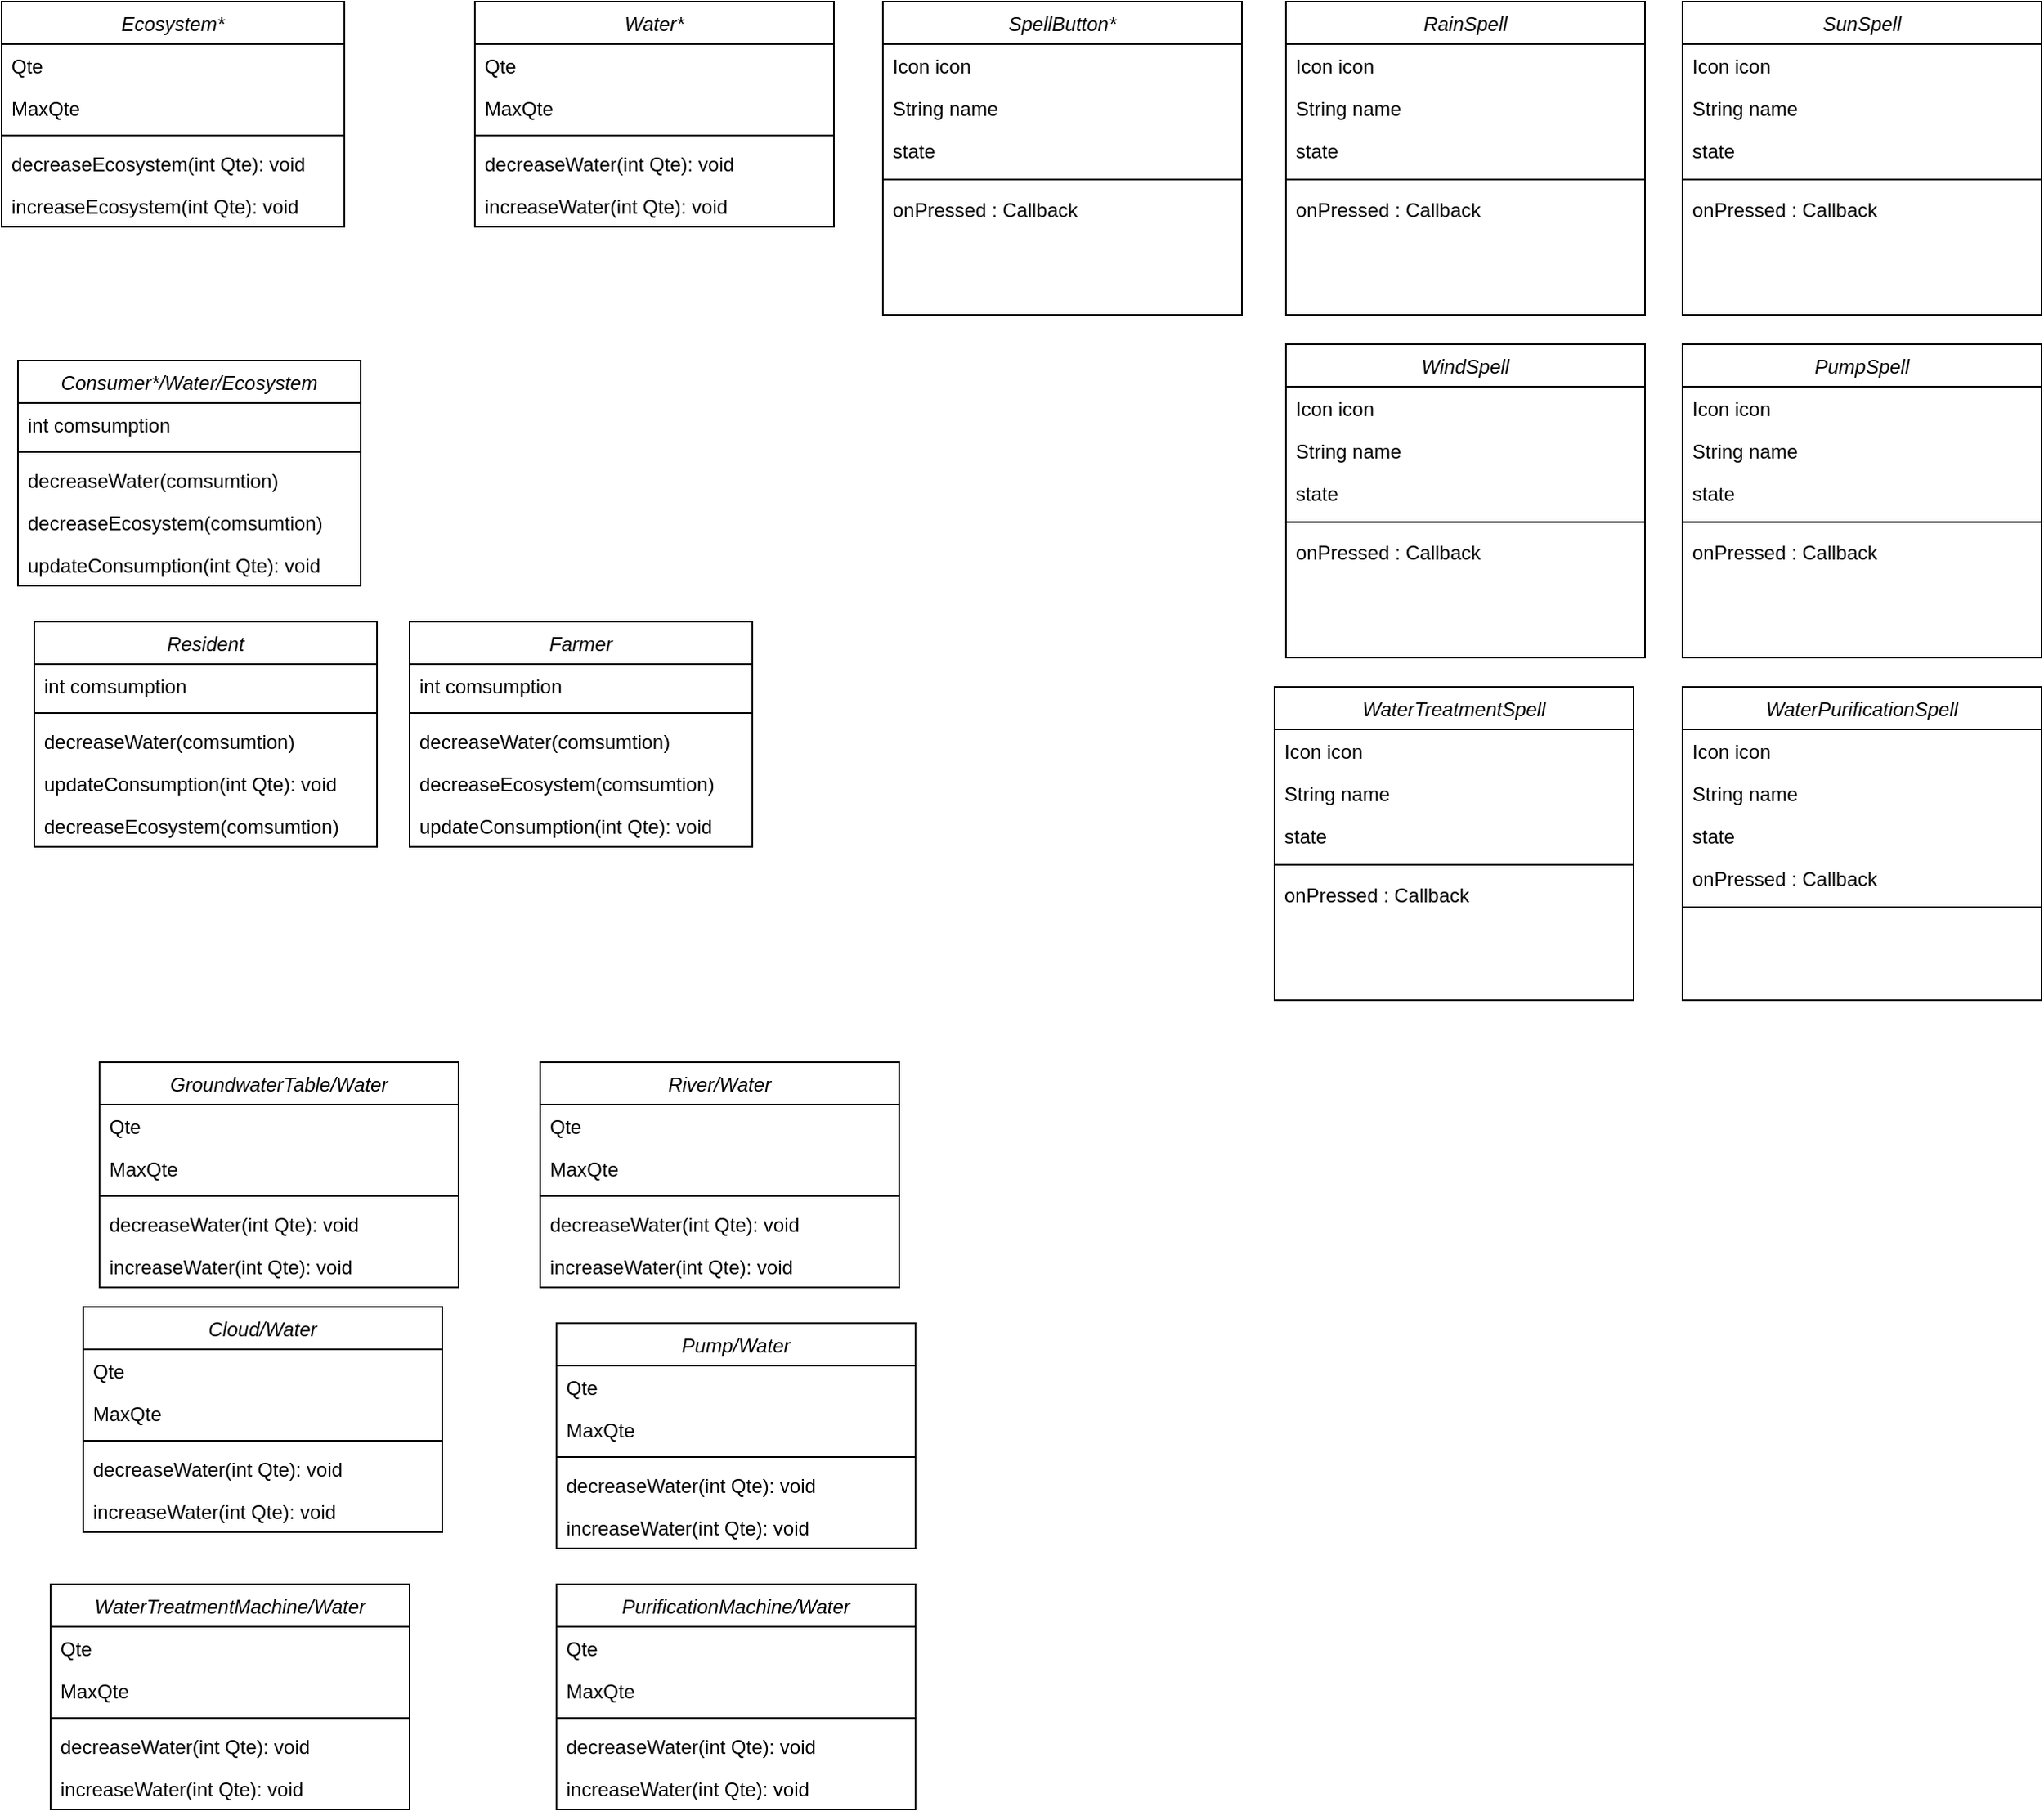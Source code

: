 <mxfile version="15.8.5" type="github">
  <diagram id="C5RBs43oDa-KdzZeNtuy" name="Page-1">
    <mxGraphModel dx="1422" dy="794" grid="1" gridSize="10" guides="1" tooltips="1" connect="1" arrows="1" fold="1" page="1" pageScale="1" pageWidth="827" pageHeight="1169" math="0" shadow="0">
      <root>
        <mxCell id="WIyWlLk6GJQsqaUBKTNV-0" />
        <mxCell id="WIyWlLk6GJQsqaUBKTNV-1" parent="WIyWlLk6GJQsqaUBKTNV-0" />
        <mxCell id="zkfFHV4jXpPFQw0GAbJ--0" value="Ecosystem*" style="swimlane;fontStyle=2;align=center;verticalAlign=top;childLayout=stackLayout;horizontal=1;startSize=26;horizontalStack=0;resizeParent=1;resizeLast=0;collapsible=1;marginBottom=0;rounded=0;shadow=0;strokeWidth=1;" parent="WIyWlLk6GJQsqaUBKTNV-1" vertex="1">
          <mxGeometry x="40" y="80" width="210" height="138" as="geometry">
            <mxRectangle x="230" y="140" width="160" height="26" as="alternateBounds" />
          </mxGeometry>
        </mxCell>
        <mxCell id="zkfFHV4jXpPFQw0GAbJ--1" value="Qte" style="text;align=left;verticalAlign=top;spacingLeft=4;spacingRight=4;overflow=hidden;rotatable=0;points=[[0,0.5],[1,0.5]];portConstraint=eastwest;" parent="zkfFHV4jXpPFQw0GAbJ--0" vertex="1">
          <mxGeometry y="26" width="210" height="26" as="geometry" />
        </mxCell>
        <mxCell id="zkfFHV4jXpPFQw0GAbJ--2" value="MaxQte" style="text;align=left;verticalAlign=top;spacingLeft=4;spacingRight=4;overflow=hidden;rotatable=0;points=[[0,0.5],[1,0.5]];portConstraint=eastwest;rounded=0;shadow=0;html=0;" parent="zkfFHV4jXpPFQw0GAbJ--0" vertex="1">
          <mxGeometry y="52" width="210" height="26" as="geometry" />
        </mxCell>
        <mxCell id="zkfFHV4jXpPFQw0GAbJ--4" value="" style="line;html=1;strokeWidth=1;align=left;verticalAlign=middle;spacingTop=-1;spacingLeft=3;spacingRight=3;rotatable=0;labelPosition=right;points=[];portConstraint=eastwest;" parent="zkfFHV4jXpPFQw0GAbJ--0" vertex="1">
          <mxGeometry y="78" width="210" height="8" as="geometry" />
        </mxCell>
        <mxCell id="zkfFHV4jXpPFQw0GAbJ--5" value="decreaseEcosystem(int Qte): void" style="text;align=left;verticalAlign=top;spacingLeft=4;spacingRight=4;overflow=hidden;rotatable=0;points=[[0,0.5],[1,0.5]];portConstraint=eastwest;" parent="zkfFHV4jXpPFQw0GAbJ--0" vertex="1">
          <mxGeometry y="86" width="210" height="26" as="geometry" />
        </mxCell>
        <mxCell id="nqEdvF_mnoYZQ2Jsdnw8-0" value="increaseEcosystem(int Qte): void" style="text;align=left;verticalAlign=top;spacingLeft=4;spacingRight=4;overflow=hidden;rotatable=0;points=[[0,0.5],[1,0.5]];portConstraint=eastwest;" vertex="1" parent="zkfFHV4jXpPFQw0GAbJ--0">
          <mxGeometry y="112" width="210" height="26" as="geometry" />
        </mxCell>
        <mxCell id="nqEdvF_mnoYZQ2Jsdnw8-1" value="Water*" style="swimlane;fontStyle=2;align=center;verticalAlign=top;childLayout=stackLayout;horizontal=1;startSize=26;horizontalStack=0;resizeParent=1;resizeLast=0;collapsible=1;marginBottom=0;rounded=0;shadow=0;strokeWidth=1;" vertex="1" parent="WIyWlLk6GJQsqaUBKTNV-1">
          <mxGeometry x="330" y="80" width="220" height="138" as="geometry">
            <mxRectangle x="230" y="140" width="160" height="26" as="alternateBounds" />
          </mxGeometry>
        </mxCell>
        <mxCell id="nqEdvF_mnoYZQ2Jsdnw8-2" value="Qte" style="text;align=left;verticalAlign=top;spacingLeft=4;spacingRight=4;overflow=hidden;rotatable=0;points=[[0,0.5],[1,0.5]];portConstraint=eastwest;" vertex="1" parent="nqEdvF_mnoYZQ2Jsdnw8-1">
          <mxGeometry y="26" width="220" height="26" as="geometry" />
        </mxCell>
        <mxCell id="nqEdvF_mnoYZQ2Jsdnw8-3" value="MaxQte" style="text;align=left;verticalAlign=top;spacingLeft=4;spacingRight=4;overflow=hidden;rotatable=0;points=[[0,0.5],[1,0.5]];portConstraint=eastwest;rounded=0;shadow=0;html=0;" vertex="1" parent="nqEdvF_mnoYZQ2Jsdnw8-1">
          <mxGeometry y="52" width="220" height="26" as="geometry" />
        </mxCell>
        <mxCell id="nqEdvF_mnoYZQ2Jsdnw8-4" value="" style="line;html=1;strokeWidth=1;align=left;verticalAlign=middle;spacingTop=-1;spacingLeft=3;spacingRight=3;rotatable=0;labelPosition=right;points=[];portConstraint=eastwest;" vertex="1" parent="nqEdvF_mnoYZQ2Jsdnw8-1">
          <mxGeometry y="78" width="220" height="8" as="geometry" />
        </mxCell>
        <mxCell id="nqEdvF_mnoYZQ2Jsdnw8-5" value="decreaseWater(int Qte): void" style="text;align=left;verticalAlign=top;spacingLeft=4;spacingRight=4;overflow=hidden;rotatable=0;points=[[0,0.5],[1,0.5]];portConstraint=eastwest;" vertex="1" parent="nqEdvF_mnoYZQ2Jsdnw8-1">
          <mxGeometry y="86" width="220" height="26" as="geometry" />
        </mxCell>
        <mxCell id="nqEdvF_mnoYZQ2Jsdnw8-6" value="increaseWater(int Qte): void" style="text;align=left;verticalAlign=top;spacingLeft=4;spacingRight=4;overflow=hidden;rotatable=0;points=[[0,0.5],[1,0.5]];portConstraint=eastwest;" vertex="1" parent="nqEdvF_mnoYZQ2Jsdnw8-1">
          <mxGeometry y="112" width="220" height="26" as="geometry" />
        </mxCell>
        <mxCell id="nqEdvF_mnoYZQ2Jsdnw8-7" value="SpellButton*" style="swimlane;fontStyle=2;align=center;verticalAlign=top;childLayout=stackLayout;horizontal=1;startSize=26;horizontalStack=0;resizeParent=1;resizeLast=0;collapsible=1;marginBottom=0;rounded=0;shadow=0;strokeWidth=1;" vertex="1" parent="WIyWlLk6GJQsqaUBKTNV-1">
          <mxGeometry x="580" y="80" width="220" height="192" as="geometry">
            <mxRectangle x="230" y="140" width="160" height="26" as="alternateBounds" />
          </mxGeometry>
        </mxCell>
        <mxCell id="nqEdvF_mnoYZQ2Jsdnw8-8" value="Icon icon" style="text;align=left;verticalAlign=top;spacingLeft=4;spacingRight=4;overflow=hidden;rotatable=0;points=[[0,0.5],[1,0.5]];portConstraint=eastwest;" vertex="1" parent="nqEdvF_mnoYZQ2Jsdnw8-7">
          <mxGeometry y="26" width="220" height="26" as="geometry" />
        </mxCell>
        <mxCell id="nqEdvF_mnoYZQ2Jsdnw8-9" value="String name" style="text;align=left;verticalAlign=top;spacingLeft=4;spacingRight=4;overflow=hidden;rotatable=0;points=[[0,0.5],[1,0.5]];portConstraint=eastwest;rounded=0;shadow=0;html=0;" vertex="1" parent="nqEdvF_mnoYZQ2Jsdnw8-7">
          <mxGeometry y="52" width="220" height="26" as="geometry" />
        </mxCell>
        <mxCell id="nqEdvF_mnoYZQ2Jsdnw8-14" value="state" style="text;align=left;verticalAlign=top;spacingLeft=4;spacingRight=4;overflow=hidden;rotatable=0;points=[[0,0.5],[1,0.5]];portConstraint=eastwest;rounded=0;shadow=0;html=0;" vertex="1" parent="nqEdvF_mnoYZQ2Jsdnw8-7">
          <mxGeometry y="78" width="220" height="26" as="geometry" />
        </mxCell>
        <mxCell id="nqEdvF_mnoYZQ2Jsdnw8-10" value="" style="line;html=1;strokeWidth=1;align=left;verticalAlign=middle;spacingTop=-1;spacingLeft=3;spacingRight=3;rotatable=0;labelPosition=right;points=[];portConstraint=eastwest;" vertex="1" parent="nqEdvF_mnoYZQ2Jsdnw8-7">
          <mxGeometry y="104" width="220" height="10" as="geometry" />
        </mxCell>
        <mxCell id="nqEdvF_mnoYZQ2Jsdnw8-13" value="onPressed : Callback" style="text;align=left;verticalAlign=top;spacingLeft=4;spacingRight=4;overflow=hidden;rotatable=0;points=[[0,0.5],[1,0.5]];portConstraint=eastwest;rounded=0;shadow=0;html=0;" vertex="1" parent="nqEdvF_mnoYZQ2Jsdnw8-7">
          <mxGeometry y="114" width="220" height="26" as="geometry" />
        </mxCell>
        <mxCell id="nqEdvF_mnoYZQ2Jsdnw8-15" value="RainSpell" style="swimlane;fontStyle=2;align=center;verticalAlign=top;childLayout=stackLayout;horizontal=1;startSize=26;horizontalStack=0;resizeParent=1;resizeLast=0;collapsible=1;marginBottom=0;rounded=0;shadow=0;strokeWidth=1;" vertex="1" parent="WIyWlLk6GJQsqaUBKTNV-1">
          <mxGeometry x="827" y="80" width="220" height="192" as="geometry">
            <mxRectangle x="230" y="140" width="160" height="26" as="alternateBounds" />
          </mxGeometry>
        </mxCell>
        <mxCell id="nqEdvF_mnoYZQ2Jsdnw8-16" value="Icon icon" style="text;align=left;verticalAlign=top;spacingLeft=4;spacingRight=4;overflow=hidden;rotatable=0;points=[[0,0.5],[1,0.5]];portConstraint=eastwest;" vertex="1" parent="nqEdvF_mnoYZQ2Jsdnw8-15">
          <mxGeometry y="26" width="220" height="26" as="geometry" />
        </mxCell>
        <mxCell id="nqEdvF_mnoYZQ2Jsdnw8-17" value="String name" style="text;align=left;verticalAlign=top;spacingLeft=4;spacingRight=4;overflow=hidden;rotatable=0;points=[[0,0.5],[1,0.5]];portConstraint=eastwest;rounded=0;shadow=0;html=0;" vertex="1" parent="nqEdvF_mnoYZQ2Jsdnw8-15">
          <mxGeometry y="52" width="220" height="26" as="geometry" />
        </mxCell>
        <mxCell id="nqEdvF_mnoYZQ2Jsdnw8-19" value="state" style="text;align=left;verticalAlign=top;spacingLeft=4;spacingRight=4;overflow=hidden;rotatable=0;points=[[0,0.5],[1,0.5]];portConstraint=eastwest;rounded=0;shadow=0;html=0;" vertex="1" parent="nqEdvF_mnoYZQ2Jsdnw8-15">
          <mxGeometry y="78" width="220" height="26" as="geometry" />
        </mxCell>
        <mxCell id="nqEdvF_mnoYZQ2Jsdnw8-20" value="" style="line;html=1;strokeWidth=1;align=left;verticalAlign=middle;spacingTop=-1;spacingLeft=3;spacingRight=3;rotatable=0;labelPosition=right;points=[];portConstraint=eastwest;" vertex="1" parent="nqEdvF_mnoYZQ2Jsdnw8-15">
          <mxGeometry y="104" width="220" height="10" as="geometry" />
        </mxCell>
        <mxCell id="nqEdvF_mnoYZQ2Jsdnw8-23" value="onPressed : Callback" style="text;align=left;verticalAlign=top;spacingLeft=4;spacingRight=4;overflow=hidden;rotatable=0;points=[[0,0.5],[1,0.5]];portConstraint=eastwest;rounded=0;shadow=0;html=0;" vertex="1" parent="nqEdvF_mnoYZQ2Jsdnw8-15">
          <mxGeometry y="114" width="220" height="26" as="geometry" />
        </mxCell>
        <mxCell id="nqEdvF_mnoYZQ2Jsdnw8-24" value="SunSpell" style="swimlane;fontStyle=2;align=center;verticalAlign=top;childLayout=stackLayout;horizontal=1;startSize=26;horizontalStack=0;resizeParent=1;resizeLast=0;collapsible=1;marginBottom=0;rounded=0;shadow=0;strokeWidth=1;" vertex="1" parent="WIyWlLk6GJQsqaUBKTNV-1">
          <mxGeometry x="1070" y="80" width="220" height="192" as="geometry">
            <mxRectangle x="230" y="140" width="160" height="26" as="alternateBounds" />
          </mxGeometry>
        </mxCell>
        <mxCell id="nqEdvF_mnoYZQ2Jsdnw8-25" value="Icon icon" style="text;align=left;verticalAlign=top;spacingLeft=4;spacingRight=4;overflow=hidden;rotatable=0;points=[[0,0.5],[1,0.5]];portConstraint=eastwest;" vertex="1" parent="nqEdvF_mnoYZQ2Jsdnw8-24">
          <mxGeometry y="26" width="220" height="26" as="geometry" />
        </mxCell>
        <mxCell id="nqEdvF_mnoYZQ2Jsdnw8-26" value="String name" style="text;align=left;verticalAlign=top;spacingLeft=4;spacingRight=4;overflow=hidden;rotatable=0;points=[[0,0.5],[1,0.5]];portConstraint=eastwest;rounded=0;shadow=0;html=0;" vertex="1" parent="nqEdvF_mnoYZQ2Jsdnw8-24">
          <mxGeometry y="52" width="220" height="26" as="geometry" />
        </mxCell>
        <mxCell id="nqEdvF_mnoYZQ2Jsdnw8-27" value="state" style="text;align=left;verticalAlign=top;spacingLeft=4;spacingRight=4;overflow=hidden;rotatable=0;points=[[0,0.5],[1,0.5]];portConstraint=eastwest;rounded=0;shadow=0;html=0;" vertex="1" parent="nqEdvF_mnoYZQ2Jsdnw8-24">
          <mxGeometry y="78" width="220" height="26" as="geometry" />
        </mxCell>
        <mxCell id="nqEdvF_mnoYZQ2Jsdnw8-28" value="" style="line;html=1;strokeWidth=1;align=left;verticalAlign=middle;spacingTop=-1;spacingLeft=3;spacingRight=3;rotatable=0;labelPosition=right;points=[];portConstraint=eastwest;" vertex="1" parent="nqEdvF_mnoYZQ2Jsdnw8-24">
          <mxGeometry y="104" width="220" height="10" as="geometry" />
        </mxCell>
        <mxCell id="nqEdvF_mnoYZQ2Jsdnw8-29" value="onPressed : Callback" style="text;align=left;verticalAlign=top;spacingLeft=4;spacingRight=4;overflow=hidden;rotatable=0;points=[[0,0.5],[1,0.5]];portConstraint=eastwest;rounded=0;shadow=0;html=0;" vertex="1" parent="nqEdvF_mnoYZQ2Jsdnw8-24">
          <mxGeometry y="114" width="220" height="26" as="geometry" />
        </mxCell>
        <mxCell id="nqEdvF_mnoYZQ2Jsdnw8-30" value="WindSpell" style="swimlane;fontStyle=2;align=center;verticalAlign=top;childLayout=stackLayout;horizontal=1;startSize=26;horizontalStack=0;resizeParent=1;resizeLast=0;collapsible=1;marginBottom=0;rounded=0;shadow=0;strokeWidth=1;" vertex="1" parent="WIyWlLk6GJQsqaUBKTNV-1">
          <mxGeometry x="827" y="290" width="220" height="192" as="geometry">
            <mxRectangle x="230" y="140" width="160" height="26" as="alternateBounds" />
          </mxGeometry>
        </mxCell>
        <mxCell id="nqEdvF_mnoYZQ2Jsdnw8-31" value="Icon icon" style="text;align=left;verticalAlign=top;spacingLeft=4;spacingRight=4;overflow=hidden;rotatable=0;points=[[0,0.5],[1,0.5]];portConstraint=eastwest;" vertex="1" parent="nqEdvF_mnoYZQ2Jsdnw8-30">
          <mxGeometry y="26" width="220" height="26" as="geometry" />
        </mxCell>
        <mxCell id="nqEdvF_mnoYZQ2Jsdnw8-32" value="String name" style="text;align=left;verticalAlign=top;spacingLeft=4;spacingRight=4;overflow=hidden;rotatable=0;points=[[0,0.5],[1,0.5]];portConstraint=eastwest;rounded=0;shadow=0;html=0;" vertex="1" parent="nqEdvF_mnoYZQ2Jsdnw8-30">
          <mxGeometry y="52" width="220" height="26" as="geometry" />
        </mxCell>
        <mxCell id="nqEdvF_mnoYZQ2Jsdnw8-33" value="state" style="text;align=left;verticalAlign=top;spacingLeft=4;spacingRight=4;overflow=hidden;rotatable=0;points=[[0,0.5],[1,0.5]];portConstraint=eastwest;rounded=0;shadow=0;html=0;" vertex="1" parent="nqEdvF_mnoYZQ2Jsdnw8-30">
          <mxGeometry y="78" width="220" height="26" as="geometry" />
        </mxCell>
        <mxCell id="nqEdvF_mnoYZQ2Jsdnw8-34" value="" style="line;html=1;strokeWidth=1;align=left;verticalAlign=middle;spacingTop=-1;spacingLeft=3;spacingRight=3;rotatable=0;labelPosition=right;points=[];portConstraint=eastwest;" vertex="1" parent="nqEdvF_mnoYZQ2Jsdnw8-30">
          <mxGeometry y="104" width="220" height="10" as="geometry" />
        </mxCell>
        <mxCell id="nqEdvF_mnoYZQ2Jsdnw8-35" value="onPressed : Callback" style="text;align=left;verticalAlign=top;spacingLeft=4;spacingRight=4;overflow=hidden;rotatable=0;points=[[0,0.5],[1,0.5]];portConstraint=eastwest;rounded=0;shadow=0;html=0;" vertex="1" parent="nqEdvF_mnoYZQ2Jsdnw8-30">
          <mxGeometry y="114" width="220" height="26" as="geometry" />
        </mxCell>
        <mxCell id="nqEdvF_mnoYZQ2Jsdnw8-36" value="PumpSpell" style="swimlane;fontStyle=2;align=center;verticalAlign=top;childLayout=stackLayout;horizontal=1;startSize=26;horizontalStack=0;resizeParent=1;resizeLast=0;collapsible=1;marginBottom=0;rounded=0;shadow=0;strokeWidth=1;" vertex="1" parent="WIyWlLk6GJQsqaUBKTNV-1">
          <mxGeometry x="1070" y="290" width="220" height="192" as="geometry">
            <mxRectangle x="230" y="140" width="160" height="26" as="alternateBounds" />
          </mxGeometry>
        </mxCell>
        <mxCell id="nqEdvF_mnoYZQ2Jsdnw8-37" value="Icon icon" style="text;align=left;verticalAlign=top;spacingLeft=4;spacingRight=4;overflow=hidden;rotatable=0;points=[[0,0.5],[1,0.5]];portConstraint=eastwest;" vertex="1" parent="nqEdvF_mnoYZQ2Jsdnw8-36">
          <mxGeometry y="26" width="220" height="26" as="geometry" />
        </mxCell>
        <mxCell id="nqEdvF_mnoYZQ2Jsdnw8-38" value="String name" style="text;align=left;verticalAlign=top;spacingLeft=4;spacingRight=4;overflow=hidden;rotatable=0;points=[[0,0.5],[1,0.5]];portConstraint=eastwest;rounded=0;shadow=0;html=0;" vertex="1" parent="nqEdvF_mnoYZQ2Jsdnw8-36">
          <mxGeometry y="52" width="220" height="26" as="geometry" />
        </mxCell>
        <mxCell id="nqEdvF_mnoYZQ2Jsdnw8-39" value="state" style="text;align=left;verticalAlign=top;spacingLeft=4;spacingRight=4;overflow=hidden;rotatable=0;points=[[0,0.5],[1,0.5]];portConstraint=eastwest;rounded=0;shadow=0;html=0;" vertex="1" parent="nqEdvF_mnoYZQ2Jsdnw8-36">
          <mxGeometry y="78" width="220" height="26" as="geometry" />
        </mxCell>
        <mxCell id="nqEdvF_mnoYZQ2Jsdnw8-40" value="" style="line;html=1;strokeWidth=1;align=left;verticalAlign=middle;spacingTop=-1;spacingLeft=3;spacingRight=3;rotatable=0;labelPosition=right;points=[];portConstraint=eastwest;" vertex="1" parent="nqEdvF_mnoYZQ2Jsdnw8-36">
          <mxGeometry y="104" width="220" height="10" as="geometry" />
        </mxCell>
        <mxCell id="nqEdvF_mnoYZQ2Jsdnw8-41" value="onPressed : Callback" style="text;align=left;verticalAlign=top;spacingLeft=4;spacingRight=4;overflow=hidden;rotatable=0;points=[[0,0.5],[1,0.5]];portConstraint=eastwest;rounded=0;shadow=0;html=0;" vertex="1" parent="nqEdvF_mnoYZQ2Jsdnw8-36">
          <mxGeometry y="114" width="220" height="26" as="geometry" />
        </mxCell>
        <mxCell id="nqEdvF_mnoYZQ2Jsdnw8-42" value="WaterTreatmentSpell" style="swimlane;fontStyle=2;align=center;verticalAlign=top;childLayout=stackLayout;horizontal=1;startSize=26;horizontalStack=0;resizeParent=1;resizeLast=0;collapsible=1;marginBottom=0;rounded=0;shadow=0;strokeWidth=1;" vertex="1" parent="WIyWlLk6GJQsqaUBKTNV-1">
          <mxGeometry x="820" y="500" width="220" height="192" as="geometry">
            <mxRectangle x="230" y="140" width="160" height="26" as="alternateBounds" />
          </mxGeometry>
        </mxCell>
        <mxCell id="nqEdvF_mnoYZQ2Jsdnw8-43" value="Icon icon" style="text;align=left;verticalAlign=top;spacingLeft=4;spacingRight=4;overflow=hidden;rotatable=0;points=[[0,0.5],[1,0.5]];portConstraint=eastwest;" vertex="1" parent="nqEdvF_mnoYZQ2Jsdnw8-42">
          <mxGeometry y="26" width="220" height="26" as="geometry" />
        </mxCell>
        <mxCell id="nqEdvF_mnoYZQ2Jsdnw8-44" value="String name" style="text;align=left;verticalAlign=top;spacingLeft=4;spacingRight=4;overflow=hidden;rotatable=0;points=[[0,0.5],[1,0.5]];portConstraint=eastwest;rounded=0;shadow=0;html=0;" vertex="1" parent="nqEdvF_mnoYZQ2Jsdnw8-42">
          <mxGeometry y="52" width="220" height="26" as="geometry" />
        </mxCell>
        <mxCell id="nqEdvF_mnoYZQ2Jsdnw8-45" value="state" style="text;align=left;verticalAlign=top;spacingLeft=4;spacingRight=4;overflow=hidden;rotatable=0;points=[[0,0.5],[1,0.5]];portConstraint=eastwest;rounded=0;shadow=0;html=0;" vertex="1" parent="nqEdvF_mnoYZQ2Jsdnw8-42">
          <mxGeometry y="78" width="220" height="26" as="geometry" />
        </mxCell>
        <mxCell id="nqEdvF_mnoYZQ2Jsdnw8-46" value="" style="line;html=1;strokeWidth=1;align=left;verticalAlign=middle;spacingTop=-1;spacingLeft=3;spacingRight=3;rotatable=0;labelPosition=right;points=[];portConstraint=eastwest;" vertex="1" parent="nqEdvF_mnoYZQ2Jsdnw8-42">
          <mxGeometry y="104" width="220" height="10" as="geometry" />
        </mxCell>
        <mxCell id="nqEdvF_mnoYZQ2Jsdnw8-47" value="onPressed : Callback" style="text;align=left;verticalAlign=top;spacingLeft=4;spacingRight=4;overflow=hidden;rotatable=0;points=[[0,0.5],[1,0.5]];portConstraint=eastwest;rounded=0;shadow=0;html=0;" vertex="1" parent="nqEdvF_mnoYZQ2Jsdnw8-42">
          <mxGeometry y="114" width="220" height="26" as="geometry" />
        </mxCell>
        <mxCell id="nqEdvF_mnoYZQ2Jsdnw8-48" value="WaterPurificationSpell" style="swimlane;fontStyle=2;align=center;verticalAlign=top;childLayout=stackLayout;horizontal=1;startSize=26;horizontalStack=0;resizeParent=1;resizeLast=0;collapsible=1;marginBottom=0;rounded=0;shadow=0;strokeWidth=1;" vertex="1" parent="WIyWlLk6GJQsqaUBKTNV-1">
          <mxGeometry x="1070" y="500" width="220" height="192" as="geometry">
            <mxRectangle x="230" y="140" width="160" height="26" as="alternateBounds" />
          </mxGeometry>
        </mxCell>
        <mxCell id="nqEdvF_mnoYZQ2Jsdnw8-49" value="Icon icon" style="text;align=left;verticalAlign=top;spacingLeft=4;spacingRight=4;overflow=hidden;rotatable=0;points=[[0,0.5],[1,0.5]];portConstraint=eastwest;" vertex="1" parent="nqEdvF_mnoYZQ2Jsdnw8-48">
          <mxGeometry y="26" width="220" height="26" as="geometry" />
        </mxCell>
        <mxCell id="nqEdvF_mnoYZQ2Jsdnw8-50" value="String name" style="text;align=left;verticalAlign=top;spacingLeft=4;spacingRight=4;overflow=hidden;rotatable=0;points=[[0,0.5],[1,0.5]];portConstraint=eastwest;rounded=0;shadow=0;html=0;" vertex="1" parent="nqEdvF_mnoYZQ2Jsdnw8-48">
          <mxGeometry y="52" width="220" height="26" as="geometry" />
        </mxCell>
        <mxCell id="nqEdvF_mnoYZQ2Jsdnw8-51" value="state" style="text;align=left;verticalAlign=top;spacingLeft=4;spacingRight=4;overflow=hidden;rotatable=0;points=[[0,0.5],[1,0.5]];portConstraint=eastwest;rounded=0;shadow=0;html=0;" vertex="1" parent="nqEdvF_mnoYZQ2Jsdnw8-48">
          <mxGeometry y="78" width="220" height="26" as="geometry" />
        </mxCell>
        <mxCell id="nqEdvF_mnoYZQ2Jsdnw8-53" value="onPressed : Callback" style="text;align=left;verticalAlign=top;spacingLeft=4;spacingRight=4;overflow=hidden;rotatable=0;points=[[0,0.5],[1,0.5]];portConstraint=eastwest;rounded=0;shadow=0;html=0;" vertex="1" parent="nqEdvF_mnoYZQ2Jsdnw8-48">
          <mxGeometry y="104" width="220" height="26" as="geometry" />
        </mxCell>
        <mxCell id="nqEdvF_mnoYZQ2Jsdnw8-52" value="" style="line;html=1;strokeWidth=1;align=left;verticalAlign=middle;spacingTop=-1;spacingLeft=3;spacingRight=3;rotatable=0;labelPosition=right;points=[];portConstraint=eastwest;" vertex="1" parent="nqEdvF_mnoYZQ2Jsdnw8-48">
          <mxGeometry y="130" width="220" height="10" as="geometry" />
        </mxCell>
        <mxCell id="nqEdvF_mnoYZQ2Jsdnw8-55" value="Farmer" style="swimlane;fontStyle=2;align=center;verticalAlign=top;childLayout=stackLayout;horizontal=1;startSize=26;horizontalStack=0;resizeParent=1;resizeLast=0;collapsible=1;marginBottom=0;rounded=0;shadow=0;strokeWidth=1;" vertex="1" parent="WIyWlLk6GJQsqaUBKTNV-1">
          <mxGeometry x="290" y="460" width="210" height="138" as="geometry">
            <mxRectangle x="230" y="140" width="160" height="26" as="alternateBounds" />
          </mxGeometry>
        </mxCell>
        <mxCell id="nqEdvF_mnoYZQ2Jsdnw8-56" value="int comsumption" style="text;align=left;verticalAlign=top;spacingLeft=4;spacingRight=4;overflow=hidden;rotatable=0;points=[[0,0.5],[1,0.5]];portConstraint=eastwest;" vertex="1" parent="nqEdvF_mnoYZQ2Jsdnw8-55">
          <mxGeometry y="26" width="210" height="26" as="geometry" />
        </mxCell>
        <mxCell id="nqEdvF_mnoYZQ2Jsdnw8-58" value="" style="line;html=1;strokeWidth=1;align=left;verticalAlign=middle;spacingTop=-1;spacingLeft=3;spacingRight=3;rotatable=0;labelPosition=right;points=[];portConstraint=eastwest;" vertex="1" parent="nqEdvF_mnoYZQ2Jsdnw8-55">
          <mxGeometry y="52" width="210" height="8" as="geometry" />
        </mxCell>
        <mxCell id="nqEdvF_mnoYZQ2Jsdnw8-80" value="decreaseWater(comsumtion)" style="text;align=left;verticalAlign=top;spacingLeft=4;spacingRight=4;overflow=hidden;rotatable=0;points=[[0,0.5],[1,0.5]];portConstraint=eastwest;" vertex="1" parent="nqEdvF_mnoYZQ2Jsdnw8-55">
          <mxGeometry y="60" width="210" height="26" as="geometry" />
        </mxCell>
        <mxCell id="nqEdvF_mnoYZQ2Jsdnw8-82" value="decreaseEcosystem(comsumtion)" style="text;align=left;verticalAlign=top;spacingLeft=4;spacingRight=4;overflow=hidden;rotatable=0;points=[[0,0.5],[1,0.5]];portConstraint=eastwest;" vertex="1" parent="nqEdvF_mnoYZQ2Jsdnw8-55">
          <mxGeometry y="86" width="210" height="26" as="geometry" />
        </mxCell>
        <mxCell id="nqEdvF_mnoYZQ2Jsdnw8-81" value="updateConsumption(int Qte): void" style="text;align=left;verticalAlign=top;spacingLeft=4;spacingRight=4;overflow=hidden;rotatable=0;points=[[0,0.5],[1,0.5]];portConstraint=eastwest;" vertex="1" parent="nqEdvF_mnoYZQ2Jsdnw8-55">
          <mxGeometry y="112" width="210" height="26" as="geometry" />
        </mxCell>
        <mxCell id="nqEdvF_mnoYZQ2Jsdnw8-61" value="Resident" style="swimlane;fontStyle=2;align=center;verticalAlign=top;childLayout=stackLayout;horizontal=1;startSize=26;horizontalStack=0;resizeParent=1;resizeLast=0;collapsible=1;marginBottom=0;rounded=0;shadow=0;strokeWidth=1;" vertex="1" parent="WIyWlLk6GJQsqaUBKTNV-1">
          <mxGeometry x="60" y="460" width="210" height="138" as="geometry">
            <mxRectangle x="230" y="140" width="160" height="26" as="alternateBounds" />
          </mxGeometry>
        </mxCell>
        <mxCell id="nqEdvF_mnoYZQ2Jsdnw8-62" value="int comsumption" style="text;align=left;verticalAlign=top;spacingLeft=4;spacingRight=4;overflow=hidden;rotatable=0;points=[[0,0.5],[1,0.5]];portConstraint=eastwest;" vertex="1" parent="nqEdvF_mnoYZQ2Jsdnw8-61">
          <mxGeometry y="26" width="210" height="26" as="geometry" />
        </mxCell>
        <mxCell id="nqEdvF_mnoYZQ2Jsdnw8-64" value="" style="line;html=1;strokeWidth=1;align=left;verticalAlign=middle;spacingTop=-1;spacingLeft=3;spacingRight=3;rotatable=0;labelPosition=right;points=[];portConstraint=eastwest;" vertex="1" parent="nqEdvF_mnoYZQ2Jsdnw8-61">
          <mxGeometry y="52" width="210" height="8" as="geometry" />
        </mxCell>
        <mxCell id="nqEdvF_mnoYZQ2Jsdnw8-77" value="decreaseWater(comsumtion)" style="text;align=left;verticalAlign=top;spacingLeft=4;spacingRight=4;overflow=hidden;rotatable=0;points=[[0,0.5],[1,0.5]];portConstraint=eastwest;" vertex="1" parent="nqEdvF_mnoYZQ2Jsdnw8-61">
          <mxGeometry y="60" width="210" height="26" as="geometry" />
        </mxCell>
        <mxCell id="nqEdvF_mnoYZQ2Jsdnw8-79" value="updateConsumption(int Qte): void" style="text;align=left;verticalAlign=top;spacingLeft=4;spacingRight=4;overflow=hidden;rotatable=0;points=[[0,0.5],[1,0.5]];portConstraint=eastwest;" vertex="1" parent="nqEdvF_mnoYZQ2Jsdnw8-61">
          <mxGeometry y="86" width="210" height="26" as="geometry" />
        </mxCell>
        <mxCell id="nqEdvF_mnoYZQ2Jsdnw8-78" value="decreaseEcosystem(comsumtion)" style="text;align=left;verticalAlign=top;spacingLeft=4;spacingRight=4;overflow=hidden;rotatable=0;points=[[0,0.5],[1,0.5]];portConstraint=eastwest;" vertex="1" parent="nqEdvF_mnoYZQ2Jsdnw8-61">
          <mxGeometry y="112" width="210" height="26" as="geometry" />
        </mxCell>
        <mxCell id="nqEdvF_mnoYZQ2Jsdnw8-70" value="Consumer*/Water/Ecosystem" style="swimlane;fontStyle=2;align=center;verticalAlign=top;childLayout=stackLayout;horizontal=1;startSize=26;horizontalStack=0;resizeParent=1;resizeLast=0;collapsible=1;marginBottom=0;rounded=0;shadow=0;strokeWidth=1;" vertex="1" parent="WIyWlLk6GJQsqaUBKTNV-1">
          <mxGeometry x="50" y="300" width="210" height="138" as="geometry">
            <mxRectangle x="230" y="140" width="160" height="26" as="alternateBounds" />
          </mxGeometry>
        </mxCell>
        <mxCell id="nqEdvF_mnoYZQ2Jsdnw8-71" value="int comsumption" style="text;align=left;verticalAlign=top;spacingLeft=4;spacingRight=4;overflow=hidden;rotatable=0;points=[[0,0.5],[1,0.5]];portConstraint=eastwest;" vertex="1" parent="nqEdvF_mnoYZQ2Jsdnw8-70">
          <mxGeometry y="26" width="210" height="26" as="geometry" />
        </mxCell>
        <mxCell id="nqEdvF_mnoYZQ2Jsdnw8-72" value="" style="line;html=1;strokeWidth=1;align=left;verticalAlign=middle;spacingTop=-1;spacingLeft=3;spacingRight=3;rotatable=0;labelPosition=right;points=[];portConstraint=eastwest;" vertex="1" parent="nqEdvF_mnoYZQ2Jsdnw8-70">
          <mxGeometry y="52" width="210" height="8" as="geometry" />
        </mxCell>
        <mxCell id="nqEdvF_mnoYZQ2Jsdnw8-73" value="decreaseWater(comsumtion)" style="text;align=left;verticalAlign=top;spacingLeft=4;spacingRight=4;overflow=hidden;rotatable=0;points=[[0,0.5],[1,0.5]];portConstraint=eastwest;" vertex="1" parent="nqEdvF_mnoYZQ2Jsdnw8-70">
          <mxGeometry y="60" width="210" height="26" as="geometry" />
        </mxCell>
        <mxCell id="nqEdvF_mnoYZQ2Jsdnw8-76" value="decreaseEcosystem(comsumtion)" style="text;align=left;verticalAlign=top;spacingLeft=4;spacingRight=4;overflow=hidden;rotatable=0;points=[[0,0.5],[1,0.5]];portConstraint=eastwest;" vertex="1" parent="nqEdvF_mnoYZQ2Jsdnw8-70">
          <mxGeometry y="86" width="210" height="26" as="geometry" />
        </mxCell>
        <mxCell id="nqEdvF_mnoYZQ2Jsdnw8-75" value="updateConsumption(int Qte): void" style="text;align=left;verticalAlign=top;spacingLeft=4;spacingRight=4;overflow=hidden;rotatable=0;points=[[0,0.5],[1,0.5]];portConstraint=eastwest;" vertex="1" parent="nqEdvF_mnoYZQ2Jsdnw8-70">
          <mxGeometry y="112" width="210" height="26" as="geometry" />
        </mxCell>
        <mxCell id="nqEdvF_mnoYZQ2Jsdnw8-83" value="GroundwaterTable/Water" style="swimlane;fontStyle=2;align=center;verticalAlign=top;childLayout=stackLayout;horizontal=1;startSize=26;horizontalStack=0;resizeParent=1;resizeLast=0;collapsible=1;marginBottom=0;rounded=0;shadow=0;strokeWidth=1;" vertex="1" parent="WIyWlLk6GJQsqaUBKTNV-1">
          <mxGeometry x="100" y="730" width="220" height="138" as="geometry">
            <mxRectangle x="230" y="140" width="160" height="26" as="alternateBounds" />
          </mxGeometry>
        </mxCell>
        <mxCell id="nqEdvF_mnoYZQ2Jsdnw8-84" value="Qte" style="text;align=left;verticalAlign=top;spacingLeft=4;spacingRight=4;overflow=hidden;rotatable=0;points=[[0,0.5],[1,0.5]];portConstraint=eastwest;" vertex="1" parent="nqEdvF_mnoYZQ2Jsdnw8-83">
          <mxGeometry y="26" width="220" height="26" as="geometry" />
        </mxCell>
        <mxCell id="nqEdvF_mnoYZQ2Jsdnw8-85" value="MaxQte" style="text;align=left;verticalAlign=top;spacingLeft=4;spacingRight=4;overflow=hidden;rotatable=0;points=[[0,0.5],[1,0.5]];portConstraint=eastwest;rounded=0;shadow=0;html=0;" vertex="1" parent="nqEdvF_mnoYZQ2Jsdnw8-83">
          <mxGeometry y="52" width="220" height="26" as="geometry" />
        </mxCell>
        <mxCell id="nqEdvF_mnoYZQ2Jsdnw8-86" value="" style="line;html=1;strokeWidth=1;align=left;verticalAlign=middle;spacingTop=-1;spacingLeft=3;spacingRight=3;rotatable=0;labelPosition=right;points=[];portConstraint=eastwest;" vertex="1" parent="nqEdvF_mnoYZQ2Jsdnw8-83">
          <mxGeometry y="78" width="220" height="8" as="geometry" />
        </mxCell>
        <mxCell id="nqEdvF_mnoYZQ2Jsdnw8-87" value="decreaseWater(int Qte): void" style="text;align=left;verticalAlign=top;spacingLeft=4;spacingRight=4;overflow=hidden;rotatable=0;points=[[0,0.5],[1,0.5]];portConstraint=eastwest;" vertex="1" parent="nqEdvF_mnoYZQ2Jsdnw8-83">
          <mxGeometry y="86" width="220" height="26" as="geometry" />
        </mxCell>
        <mxCell id="nqEdvF_mnoYZQ2Jsdnw8-88" value="increaseWater(int Qte): void" style="text;align=left;verticalAlign=top;spacingLeft=4;spacingRight=4;overflow=hidden;rotatable=0;points=[[0,0.5],[1,0.5]];portConstraint=eastwest;" vertex="1" parent="nqEdvF_mnoYZQ2Jsdnw8-83">
          <mxGeometry y="112" width="220" height="26" as="geometry" />
        </mxCell>
        <mxCell id="nqEdvF_mnoYZQ2Jsdnw8-89" value="River/Water" style="swimlane;fontStyle=2;align=center;verticalAlign=top;childLayout=stackLayout;horizontal=1;startSize=26;horizontalStack=0;resizeParent=1;resizeLast=0;collapsible=1;marginBottom=0;rounded=0;shadow=0;strokeWidth=1;" vertex="1" parent="WIyWlLk6GJQsqaUBKTNV-1">
          <mxGeometry x="370" y="730" width="220" height="138" as="geometry">
            <mxRectangle x="230" y="140" width="160" height="26" as="alternateBounds" />
          </mxGeometry>
        </mxCell>
        <mxCell id="nqEdvF_mnoYZQ2Jsdnw8-90" value="Qte" style="text;align=left;verticalAlign=top;spacingLeft=4;spacingRight=4;overflow=hidden;rotatable=0;points=[[0,0.5],[1,0.5]];portConstraint=eastwest;" vertex="1" parent="nqEdvF_mnoYZQ2Jsdnw8-89">
          <mxGeometry y="26" width="220" height="26" as="geometry" />
        </mxCell>
        <mxCell id="nqEdvF_mnoYZQ2Jsdnw8-91" value="MaxQte" style="text;align=left;verticalAlign=top;spacingLeft=4;spacingRight=4;overflow=hidden;rotatable=0;points=[[0,0.5],[1,0.5]];portConstraint=eastwest;rounded=0;shadow=0;html=0;" vertex="1" parent="nqEdvF_mnoYZQ2Jsdnw8-89">
          <mxGeometry y="52" width="220" height="26" as="geometry" />
        </mxCell>
        <mxCell id="nqEdvF_mnoYZQ2Jsdnw8-92" value="" style="line;html=1;strokeWidth=1;align=left;verticalAlign=middle;spacingTop=-1;spacingLeft=3;spacingRight=3;rotatable=0;labelPosition=right;points=[];portConstraint=eastwest;" vertex="1" parent="nqEdvF_mnoYZQ2Jsdnw8-89">
          <mxGeometry y="78" width="220" height="8" as="geometry" />
        </mxCell>
        <mxCell id="nqEdvF_mnoYZQ2Jsdnw8-93" value="decreaseWater(int Qte): void" style="text;align=left;verticalAlign=top;spacingLeft=4;spacingRight=4;overflow=hidden;rotatable=0;points=[[0,0.5],[1,0.5]];portConstraint=eastwest;" vertex="1" parent="nqEdvF_mnoYZQ2Jsdnw8-89">
          <mxGeometry y="86" width="220" height="26" as="geometry" />
        </mxCell>
        <mxCell id="nqEdvF_mnoYZQ2Jsdnw8-94" value="increaseWater(int Qte): void" style="text;align=left;verticalAlign=top;spacingLeft=4;spacingRight=4;overflow=hidden;rotatable=0;points=[[0,0.5],[1,0.5]];portConstraint=eastwest;" vertex="1" parent="nqEdvF_mnoYZQ2Jsdnw8-89">
          <mxGeometry y="112" width="220" height="26" as="geometry" />
        </mxCell>
        <mxCell id="nqEdvF_mnoYZQ2Jsdnw8-95" value="Cloud/Water" style="swimlane;fontStyle=2;align=center;verticalAlign=top;childLayout=stackLayout;horizontal=1;startSize=26;horizontalStack=0;resizeParent=1;resizeLast=0;collapsible=1;marginBottom=0;rounded=0;shadow=0;strokeWidth=1;" vertex="1" parent="WIyWlLk6GJQsqaUBKTNV-1">
          <mxGeometry x="90" y="880" width="220" height="138" as="geometry">
            <mxRectangle x="230" y="140" width="160" height="26" as="alternateBounds" />
          </mxGeometry>
        </mxCell>
        <mxCell id="nqEdvF_mnoYZQ2Jsdnw8-96" value="Qte" style="text;align=left;verticalAlign=top;spacingLeft=4;spacingRight=4;overflow=hidden;rotatable=0;points=[[0,0.5],[1,0.5]];portConstraint=eastwest;" vertex="1" parent="nqEdvF_mnoYZQ2Jsdnw8-95">
          <mxGeometry y="26" width="220" height="26" as="geometry" />
        </mxCell>
        <mxCell id="nqEdvF_mnoYZQ2Jsdnw8-97" value="MaxQte" style="text;align=left;verticalAlign=top;spacingLeft=4;spacingRight=4;overflow=hidden;rotatable=0;points=[[0,0.5],[1,0.5]];portConstraint=eastwest;rounded=0;shadow=0;html=0;" vertex="1" parent="nqEdvF_mnoYZQ2Jsdnw8-95">
          <mxGeometry y="52" width="220" height="26" as="geometry" />
        </mxCell>
        <mxCell id="nqEdvF_mnoYZQ2Jsdnw8-98" value="" style="line;html=1;strokeWidth=1;align=left;verticalAlign=middle;spacingTop=-1;spacingLeft=3;spacingRight=3;rotatable=0;labelPosition=right;points=[];portConstraint=eastwest;" vertex="1" parent="nqEdvF_mnoYZQ2Jsdnw8-95">
          <mxGeometry y="78" width="220" height="8" as="geometry" />
        </mxCell>
        <mxCell id="nqEdvF_mnoYZQ2Jsdnw8-99" value="decreaseWater(int Qte): void" style="text;align=left;verticalAlign=top;spacingLeft=4;spacingRight=4;overflow=hidden;rotatable=0;points=[[0,0.5],[1,0.5]];portConstraint=eastwest;" vertex="1" parent="nqEdvF_mnoYZQ2Jsdnw8-95">
          <mxGeometry y="86" width="220" height="26" as="geometry" />
        </mxCell>
        <mxCell id="nqEdvF_mnoYZQ2Jsdnw8-100" value="increaseWater(int Qte): void" style="text;align=left;verticalAlign=top;spacingLeft=4;spacingRight=4;overflow=hidden;rotatable=0;points=[[0,0.5],[1,0.5]];portConstraint=eastwest;" vertex="1" parent="nqEdvF_mnoYZQ2Jsdnw8-95">
          <mxGeometry y="112" width="220" height="26" as="geometry" />
        </mxCell>
        <mxCell id="nqEdvF_mnoYZQ2Jsdnw8-107" value="Pump/Water" style="swimlane;fontStyle=2;align=center;verticalAlign=top;childLayout=stackLayout;horizontal=1;startSize=26;horizontalStack=0;resizeParent=1;resizeLast=0;collapsible=1;marginBottom=0;rounded=0;shadow=0;strokeWidth=1;" vertex="1" parent="WIyWlLk6GJQsqaUBKTNV-1">
          <mxGeometry x="380" y="890" width="220" height="138" as="geometry">
            <mxRectangle x="230" y="140" width="160" height="26" as="alternateBounds" />
          </mxGeometry>
        </mxCell>
        <mxCell id="nqEdvF_mnoYZQ2Jsdnw8-108" value="Qte" style="text;align=left;verticalAlign=top;spacingLeft=4;spacingRight=4;overflow=hidden;rotatable=0;points=[[0,0.5],[1,0.5]];portConstraint=eastwest;" vertex="1" parent="nqEdvF_mnoYZQ2Jsdnw8-107">
          <mxGeometry y="26" width="220" height="26" as="geometry" />
        </mxCell>
        <mxCell id="nqEdvF_mnoYZQ2Jsdnw8-109" value="MaxQte" style="text;align=left;verticalAlign=top;spacingLeft=4;spacingRight=4;overflow=hidden;rotatable=0;points=[[0,0.5],[1,0.5]];portConstraint=eastwest;rounded=0;shadow=0;html=0;" vertex="1" parent="nqEdvF_mnoYZQ2Jsdnw8-107">
          <mxGeometry y="52" width="220" height="26" as="geometry" />
        </mxCell>
        <mxCell id="nqEdvF_mnoYZQ2Jsdnw8-110" value="" style="line;html=1;strokeWidth=1;align=left;verticalAlign=middle;spacingTop=-1;spacingLeft=3;spacingRight=3;rotatable=0;labelPosition=right;points=[];portConstraint=eastwest;" vertex="1" parent="nqEdvF_mnoYZQ2Jsdnw8-107">
          <mxGeometry y="78" width="220" height="8" as="geometry" />
        </mxCell>
        <mxCell id="nqEdvF_mnoYZQ2Jsdnw8-111" value="decreaseWater(int Qte): void" style="text;align=left;verticalAlign=top;spacingLeft=4;spacingRight=4;overflow=hidden;rotatable=0;points=[[0,0.5],[1,0.5]];portConstraint=eastwest;" vertex="1" parent="nqEdvF_mnoYZQ2Jsdnw8-107">
          <mxGeometry y="86" width="220" height="26" as="geometry" />
        </mxCell>
        <mxCell id="nqEdvF_mnoYZQ2Jsdnw8-112" value="increaseWater(int Qte): void" style="text;align=left;verticalAlign=top;spacingLeft=4;spacingRight=4;overflow=hidden;rotatable=0;points=[[0,0.5],[1,0.5]];portConstraint=eastwest;" vertex="1" parent="nqEdvF_mnoYZQ2Jsdnw8-107">
          <mxGeometry y="112" width="220" height="26" as="geometry" />
        </mxCell>
        <mxCell id="nqEdvF_mnoYZQ2Jsdnw8-113" value="PurificationMachine/Water" style="swimlane;fontStyle=2;align=center;verticalAlign=top;childLayout=stackLayout;horizontal=1;startSize=26;horizontalStack=0;resizeParent=1;resizeLast=0;collapsible=1;marginBottom=0;rounded=0;shadow=0;strokeWidth=1;" vertex="1" parent="WIyWlLk6GJQsqaUBKTNV-1">
          <mxGeometry x="380" y="1050" width="220" height="138" as="geometry">
            <mxRectangle x="230" y="140" width="160" height="26" as="alternateBounds" />
          </mxGeometry>
        </mxCell>
        <mxCell id="nqEdvF_mnoYZQ2Jsdnw8-114" value="Qte" style="text;align=left;verticalAlign=top;spacingLeft=4;spacingRight=4;overflow=hidden;rotatable=0;points=[[0,0.5],[1,0.5]];portConstraint=eastwest;" vertex="1" parent="nqEdvF_mnoYZQ2Jsdnw8-113">
          <mxGeometry y="26" width="220" height="26" as="geometry" />
        </mxCell>
        <mxCell id="nqEdvF_mnoYZQ2Jsdnw8-115" value="MaxQte" style="text;align=left;verticalAlign=top;spacingLeft=4;spacingRight=4;overflow=hidden;rotatable=0;points=[[0,0.5],[1,0.5]];portConstraint=eastwest;rounded=0;shadow=0;html=0;" vertex="1" parent="nqEdvF_mnoYZQ2Jsdnw8-113">
          <mxGeometry y="52" width="220" height="26" as="geometry" />
        </mxCell>
        <mxCell id="nqEdvF_mnoYZQ2Jsdnw8-116" value="" style="line;html=1;strokeWidth=1;align=left;verticalAlign=middle;spacingTop=-1;spacingLeft=3;spacingRight=3;rotatable=0;labelPosition=right;points=[];portConstraint=eastwest;" vertex="1" parent="nqEdvF_mnoYZQ2Jsdnw8-113">
          <mxGeometry y="78" width="220" height="8" as="geometry" />
        </mxCell>
        <mxCell id="nqEdvF_mnoYZQ2Jsdnw8-117" value="decreaseWater(int Qte): void" style="text;align=left;verticalAlign=top;spacingLeft=4;spacingRight=4;overflow=hidden;rotatable=0;points=[[0,0.5],[1,0.5]];portConstraint=eastwest;" vertex="1" parent="nqEdvF_mnoYZQ2Jsdnw8-113">
          <mxGeometry y="86" width="220" height="26" as="geometry" />
        </mxCell>
        <mxCell id="nqEdvF_mnoYZQ2Jsdnw8-118" value="increaseWater(int Qte): void" style="text;align=left;verticalAlign=top;spacingLeft=4;spacingRight=4;overflow=hidden;rotatable=0;points=[[0,0.5],[1,0.5]];portConstraint=eastwest;" vertex="1" parent="nqEdvF_mnoYZQ2Jsdnw8-113">
          <mxGeometry y="112" width="220" height="26" as="geometry" />
        </mxCell>
        <mxCell id="nqEdvF_mnoYZQ2Jsdnw8-119" value="WaterTreatmentMachine/Water" style="swimlane;fontStyle=2;align=center;verticalAlign=top;childLayout=stackLayout;horizontal=1;startSize=26;horizontalStack=0;resizeParent=1;resizeLast=0;collapsible=1;marginBottom=0;rounded=0;shadow=0;strokeWidth=1;" vertex="1" parent="WIyWlLk6GJQsqaUBKTNV-1">
          <mxGeometry x="70" y="1050" width="220" height="138" as="geometry">
            <mxRectangle x="230" y="140" width="160" height="26" as="alternateBounds" />
          </mxGeometry>
        </mxCell>
        <mxCell id="nqEdvF_mnoYZQ2Jsdnw8-120" value="Qte" style="text;align=left;verticalAlign=top;spacingLeft=4;spacingRight=4;overflow=hidden;rotatable=0;points=[[0,0.5],[1,0.5]];portConstraint=eastwest;" vertex="1" parent="nqEdvF_mnoYZQ2Jsdnw8-119">
          <mxGeometry y="26" width="220" height="26" as="geometry" />
        </mxCell>
        <mxCell id="nqEdvF_mnoYZQ2Jsdnw8-121" value="MaxQte" style="text;align=left;verticalAlign=top;spacingLeft=4;spacingRight=4;overflow=hidden;rotatable=0;points=[[0,0.5],[1,0.5]];portConstraint=eastwest;rounded=0;shadow=0;html=0;" vertex="1" parent="nqEdvF_mnoYZQ2Jsdnw8-119">
          <mxGeometry y="52" width="220" height="26" as="geometry" />
        </mxCell>
        <mxCell id="nqEdvF_mnoYZQ2Jsdnw8-122" value="" style="line;html=1;strokeWidth=1;align=left;verticalAlign=middle;spacingTop=-1;spacingLeft=3;spacingRight=3;rotatable=0;labelPosition=right;points=[];portConstraint=eastwest;" vertex="1" parent="nqEdvF_mnoYZQ2Jsdnw8-119">
          <mxGeometry y="78" width="220" height="8" as="geometry" />
        </mxCell>
        <mxCell id="nqEdvF_mnoYZQ2Jsdnw8-123" value="decreaseWater(int Qte): void" style="text;align=left;verticalAlign=top;spacingLeft=4;spacingRight=4;overflow=hidden;rotatable=0;points=[[0,0.5],[1,0.5]];portConstraint=eastwest;" vertex="1" parent="nqEdvF_mnoYZQ2Jsdnw8-119">
          <mxGeometry y="86" width="220" height="26" as="geometry" />
        </mxCell>
        <mxCell id="nqEdvF_mnoYZQ2Jsdnw8-124" value="increaseWater(int Qte): void" style="text;align=left;verticalAlign=top;spacingLeft=4;spacingRight=4;overflow=hidden;rotatable=0;points=[[0,0.5],[1,0.5]];portConstraint=eastwest;" vertex="1" parent="nqEdvF_mnoYZQ2Jsdnw8-119">
          <mxGeometry y="112" width="220" height="26" as="geometry" />
        </mxCell>
      </root>
    </mxGraphModel>
  </diagram>
</mxfile>
